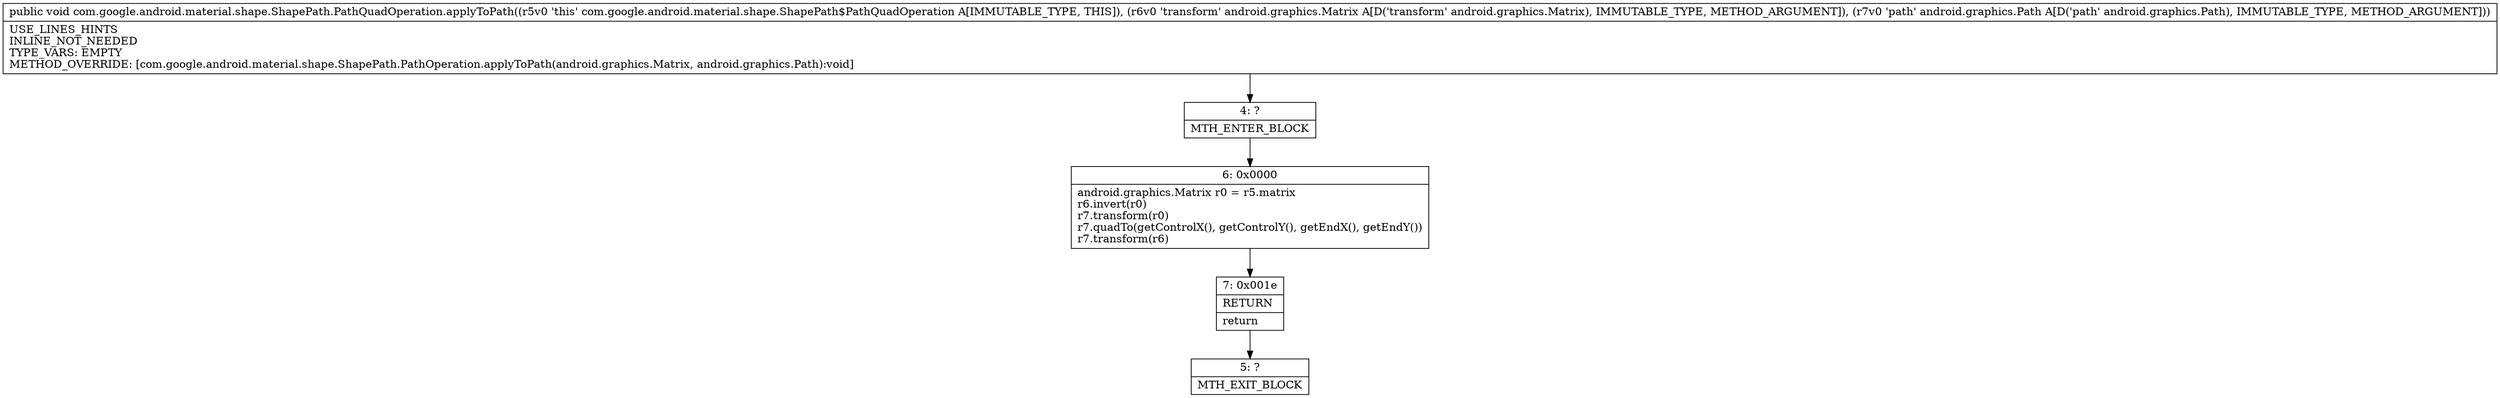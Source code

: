 digraph "CFG forcom.google.android.material.shape.ShapePath.PathQuadOperation.applyToPath(Landroid\/graphics\/Matrix;Landroid\/graphics\/Path;)V" {
Node_4 [shape=record,label="{4\:\ ?|MTH_ENTER_BLOCK\l}"];
Node_6 [shape=record,label="{6\:\ 0x0000|android.graphics.Matrix r0 = r5.matrix\lr6.invert(r0)\lr7.transform(r0)\lr7.quadTo(getControlX(), getControlY(), getEndX(), getEndY())\lr7.transform(r6)\l}"];
Node_7 [shape=record,label="{7\:\ 0x001e|RETURN\l|return\l}"];
Node_5 [shape=record,label="{5\:\ ?|MTH_EXIT_BLOCK\l}"];
MethodNode[shape=record,label="{public void com.google.android.material.shape.ShapePath.PathQuadOperation.applyToPath((r5v0 'this' com.google.android.material.shape.ShapePath$PathQuadOperation A[IMMUTABLE_TYPE, THIS]), (r6v0 'transform' android.graphics.Matrix A[D('transform' android.graphics.Matrix), IMMUTABLE_TYPE, METHOD_ARGUMENT]), (r7v0 'path' android.graphics.Path A[D('path' android.graphics.Path), IMMUTABLE_TYPE, METHOD_ARGUMENT]))  | USE_LINES_HINTS\lINLINE_NOT_NEEDED\lTYPE_VARS: EMPTY\lMETHOD_OVERRIDE: [com.google.android.material.shape.ShapePath.PathOperation.applyToPath(android.graphics.Matrix, android.graphics.Path):void]\l}"];
MethodNode -> Node_4;Node_4 -> Node_6;
Node_6 -> Node_7;
Node_7 -> Node_5;
}

